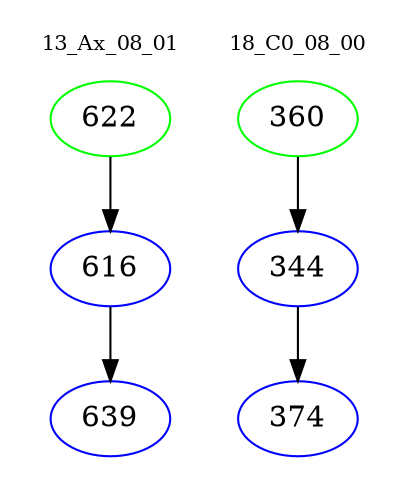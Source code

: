 digraph{
subgraph cluster_0 {
color = white
label = "13_Ax_08_01";
fontsize=10;
T0_622 [label="622", color="green"]
T0_622 -> T0_616 [color="black"]
T0_616 [label="616", color="blue"]
T0_616 -> T0_639 [color="black"]
T0_639 [label="639", color="blue"]
}
subgraph cluster_1 {
color = white
label = "18_C0_08_00";
fontsize=10;
T1_360 [label="360", color="green"]
T1_360 -> T1_344 [color="black"]
T1_344 [label="344", color="blue"]
T1_344 -> T1_374 [color="black"]
T1_374 [label="374", color="blue"]
}
}
